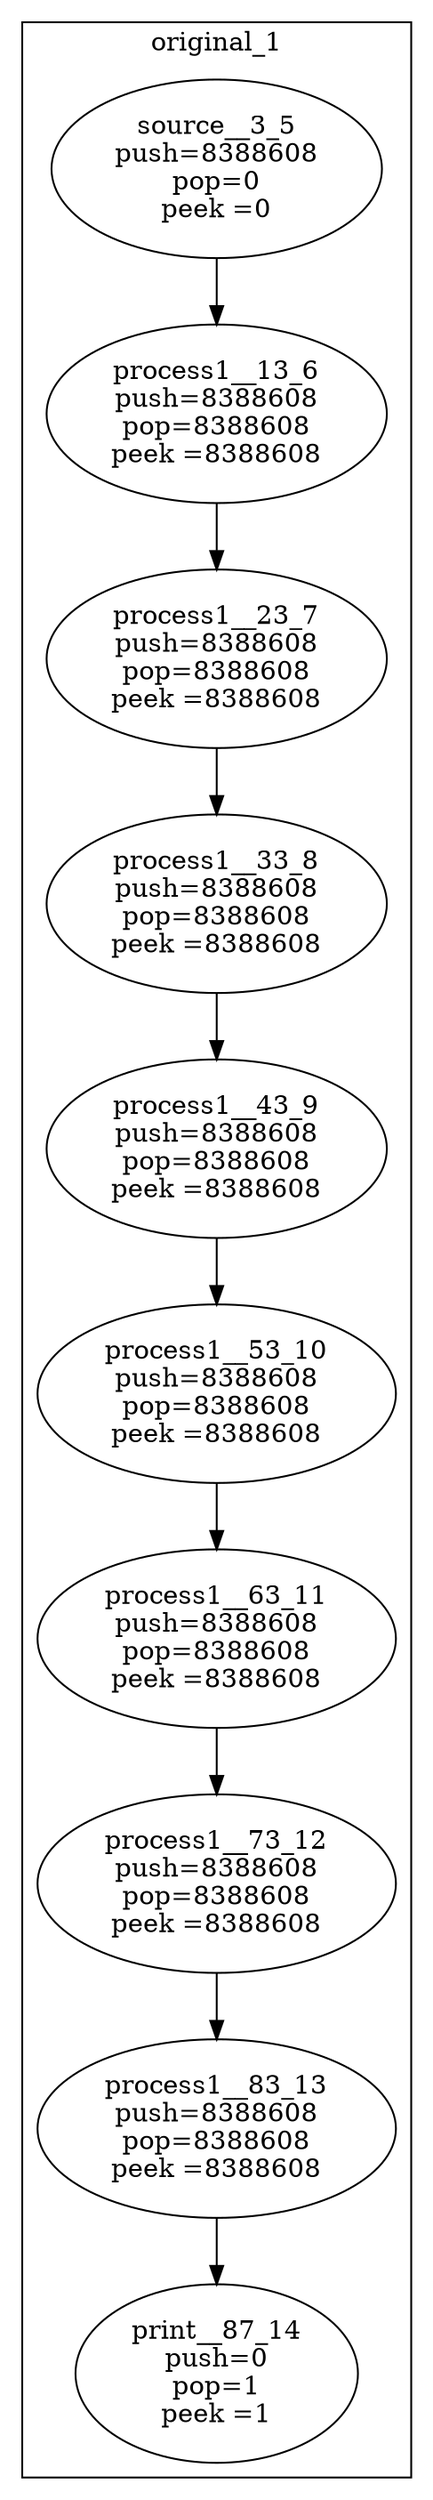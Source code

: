 digraph streamit {
subgraph cluster_node1 {
 label="original_1";
node2 [ label="source__3_5\npush=8388608\npop=0\npeek =0" ]
node3 [ label="process1__13_6\npush=8388608\npop=8388608\npeek =8388608" ]
node2 -> node3
node4 [ label="process1__23_7\npush=8388608\npop=8388608\npeek =8388608" ]
node3 -> node4
node5 [ label="process1__33_8\npush=8388608\npop=8388608\npeek =8388608" ]
node4 -> node5
node6 [ label="process1__43_9\npush=8388608\npop=8388608\npeek =8388608" ]
node5 -> node6
node7 [ label="process1__53_10\npush=8388608\npop=8388608\npeek =8388608" ]
node6 -> node7
node8 [ label="process1__63_11\npush=8388608\npop=8388608\npeek =8388608" ]
node7 -> node8
node9 [ label="process1__73_12\npush=8388608\npop=8388608\npeek =8388608" ]
node8 -> node9
node10 [ label="process1__83_13\npush=8388608\npop=8388608\npeek =8388608" ]
node9 -> node10
node11 [ label="print__87_14\npush=0\npop=1\npeek =1" ]
node10 -> node11
}
}
